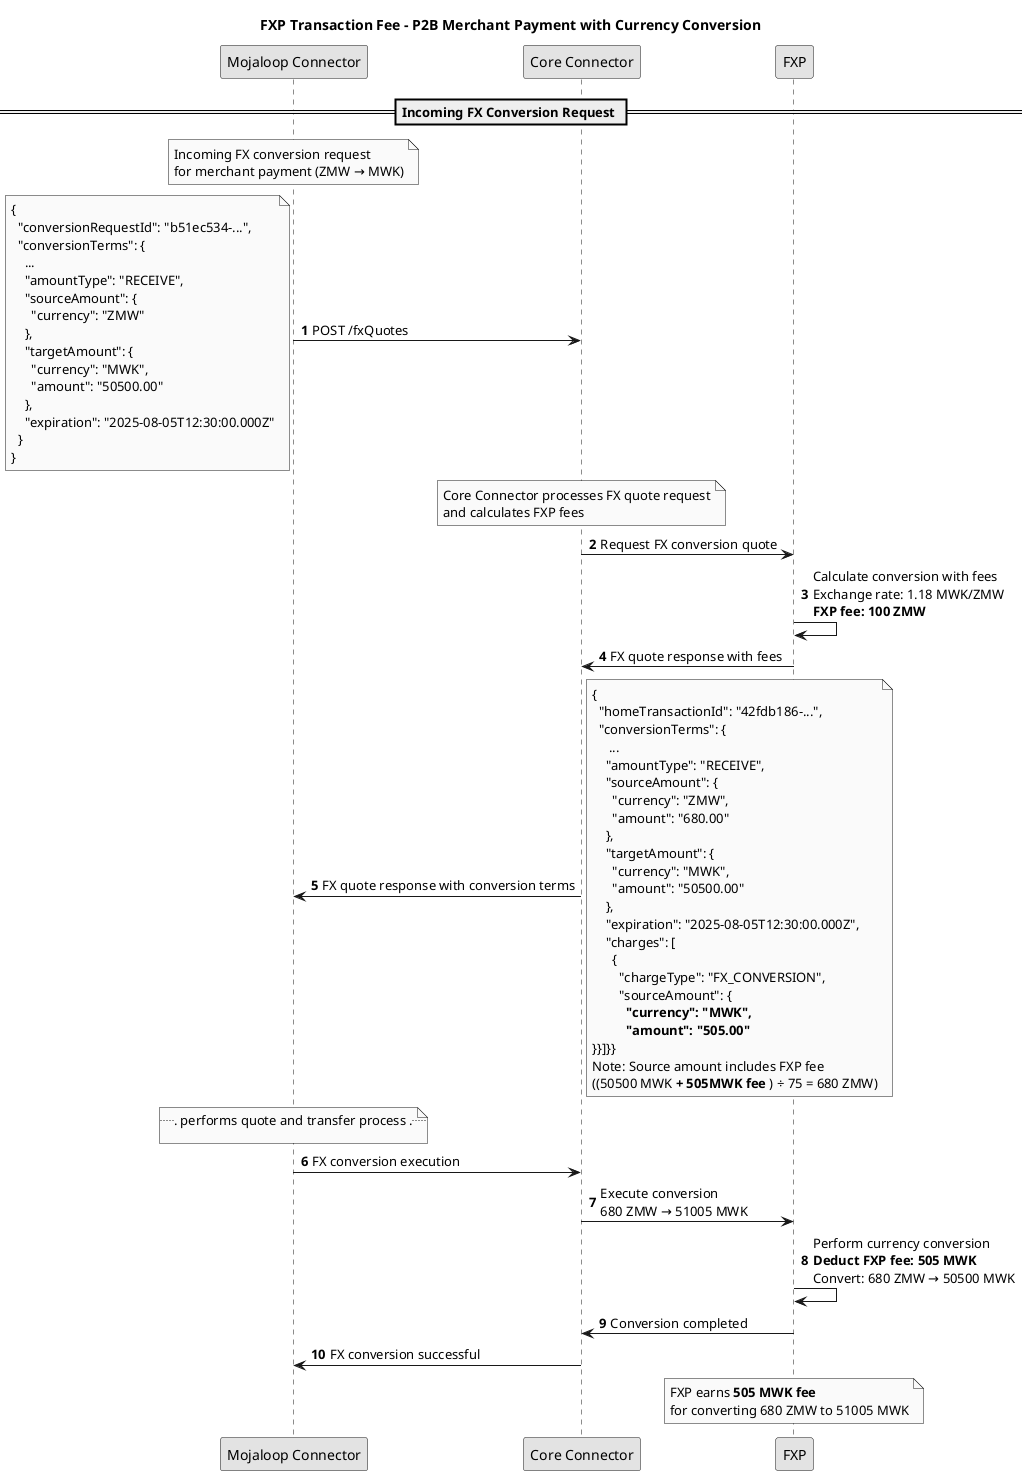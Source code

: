 @startuml FXP_P2B_Fees
title FXP Transaction Fee - P2B Merchant Payment with Currency Conversion
skinparam monochrome true
autonumber

participant "Mojaloop Connector" as MC
participant "Core Connector" as CC
participant "FXP" as FXP

== Incoming FX Conversion Request ==
note over MC: Incoming FX conversion request\nfor merchant payment (ZMW → MWK)

MC -> CC: POST /fxQuotes
note left
{
  "conversionRequestId": "b51ec534-...",
  "conversionTerms": {
    ...
    "amountType": "RECEIVE",
    "sourceAmount": {
      "currency": "ZMW"
    },
    "targetAmount": {
      "currency": "MWK",
      "amount": "50500.00"
    },
    "expiration": "2025-08-05T12:30:00.000Z"
  }
}
end note

note over CC: Core Connector processes FX quote request\nand calculates FXP fees

CC -> FXP: Request FX conversion quote
FXP -> FXP: Calculate conversion with fees\nExchange rate: 1.18 MWK/ZMW\n**FXP fee: 100 ZMW**

FXP -> CC: FX quote response with fees

CC -> MC: FX quote response with conversion terms
note right
{
  "homeTransactionId": "42fdb186-...",
  "conversionTerms": {
     ...
    "amountType": "RECEIVE",
    "sourceAmount": {
      "currency": "ZMW",
      "amount": "680.00"
    },
    "targetAmount": {
      "currency": "MWK",
      "amount": "50500.00"
    },
    "expiration": "2025-08-05T12:30:00.000Z",
    "charges": [
      {
        "chargeType": "FX_CONVERSION",
        "sourceAmount": {
          **"currency": "MWK",**
          **"amount": "505.00"**
}}]}}
Note: Source amount includes FXP fee
((50500 MWK **+ 505MWK fee** ) ÷ 75 = 680 ZMW)
end note

note over MC: ... performs quote and transfer process ...

MC -> CC: FX conversion execution
CC -> FXP: Execute conversion\n680 ZMW → 51005 MWK

FXP -> FXP: Perform currency conversion\n**Deduct FXP fee: 505 MWK**\nConvert: 680 ZMW → 50500 MWK

FXP -> CC: Conversion completed
CC -> MC: FX conversion successful

note over FXP: FXP earns **505 MWK fee**\nfor converting 680 ZMW to 51005 MWK

@enduml
